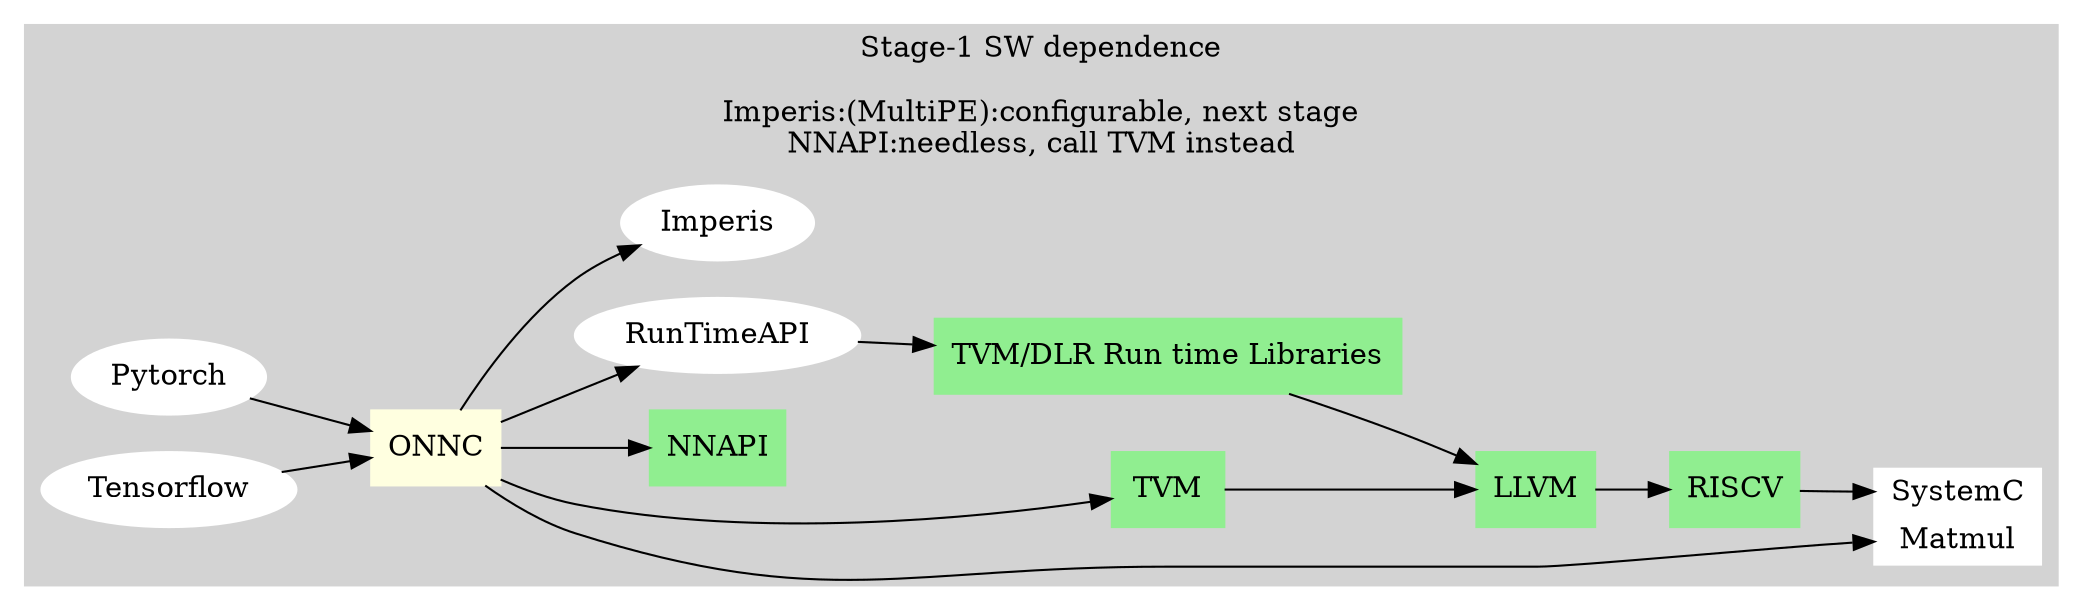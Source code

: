 // dot -Tpng sw.gv -o sw.png
digraph G {
  rankdir=LR;

  subgraph cluster_1 {
    style=filled;
    color=lightgrey;
    label = "Stage-1 SW dependence\n\nImperis:(MultiPE):configurable, next stage\nNNAPI:needless, call TVM instead";

    node [shape=record,style=filled,color=white]; 
      SystemC [
        label = "<f0> SystemC | <f1> Matmul"
        shape = "record"
      ];
    node [shape=box,style=filled,color=lightgreen]; 
      TVMRT [label="TVM/DLR Run time Libraries"]; RISCV;LLVM;TVM; 
    node [shape=box,style=filled,color=lightyellow]; 
      ONNC; NNAPI [shape=box,color=lightgreen]

    node [shape="",style=filled,color=white]; 

    Pytorch -> ONNC;
    Tensorflow -> ONNC;
    ONNC -> TVM;
    ONNC -> NNAPI;
    ONNC -> RunTimeAPI;
    ONNC -> SystemC:f1;
    ONNC -> Imperis;
    RunTimeAPI -> TVMRT;
    TVM -> LLVM;
    TVMRT -> LLVM;
    LLVM -> RISCV;
    RISCV -> SystemC:f0;
  }
}

